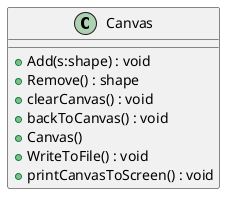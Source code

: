 @startuml
class Canvas {
    + Add(s:shape) : void
    + Remove() : shape
    + clearCanvas() : void
    + backToCanvas() : void
    + Canvas()
    + WriteToFile() : void
    + printCanvasToScreen() : void
}
@enduml
